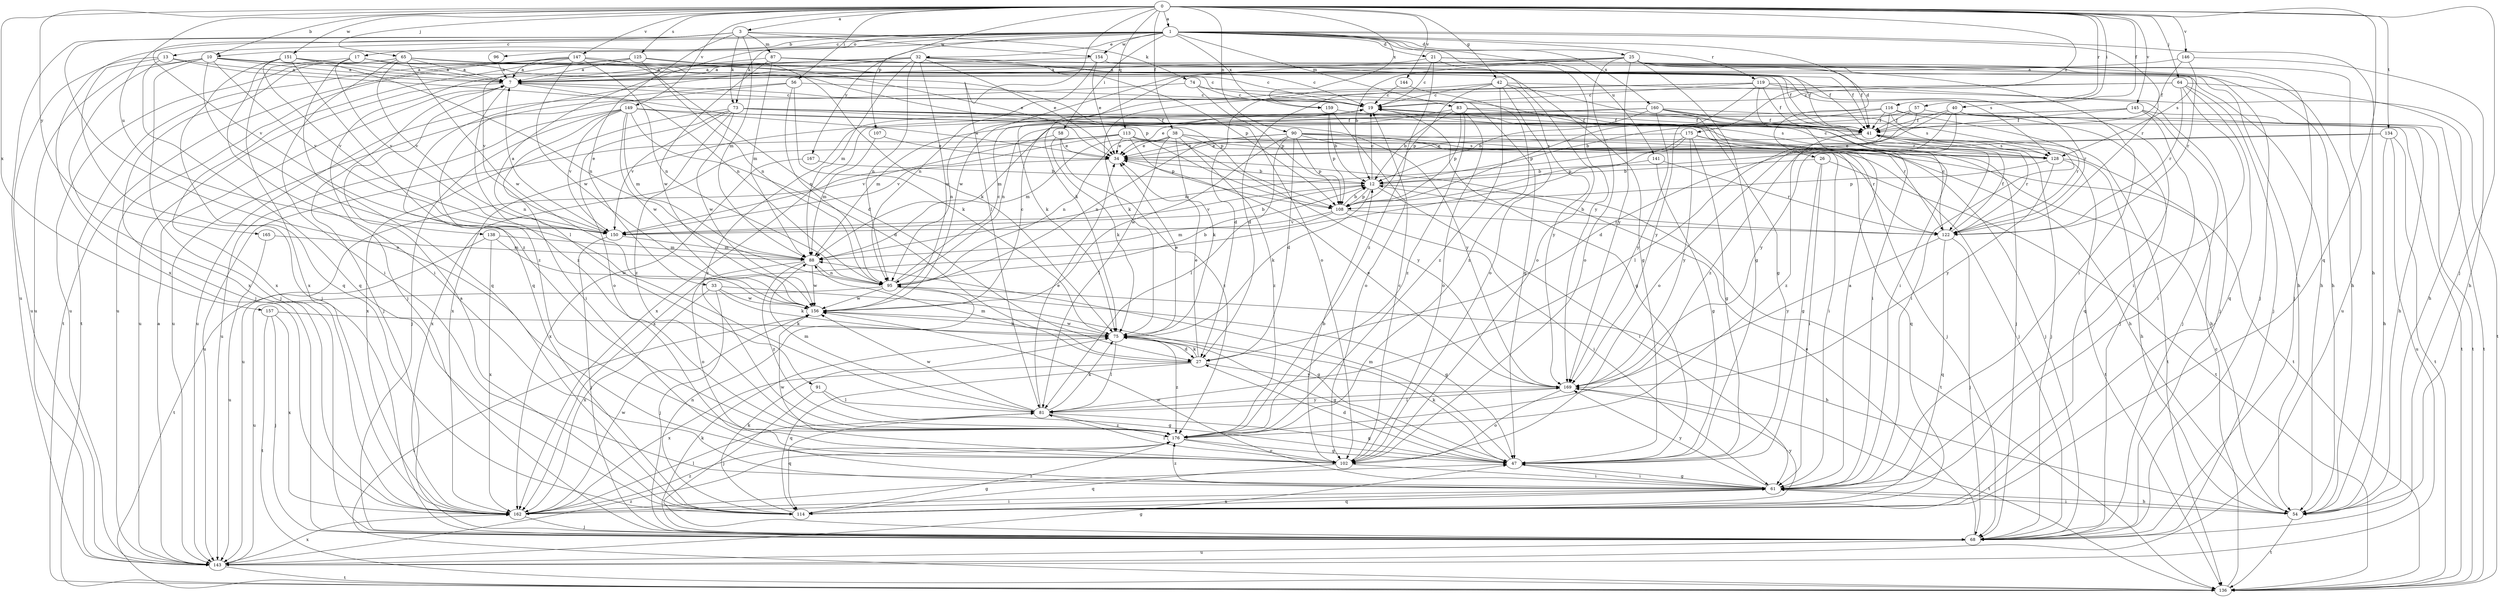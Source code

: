 strict digraph  {
0;
1;
3;
7;
10;
12;
13;
17;
19;
21;
25;
26;
27;
32;
33;
34;
38;
40;
41;
42;
47;
54;
56;
57;
58;
61;
64;
65;
68;
73;
74;
75;
81;
83;
87;
88;
90;
91;
95;
96;
102;
107;
108;
113;
114;
116;
119;
122;
125;
128;
134;
136;
138;
141;
143;
144;
145;
146;
147;
149;
150;
151;
154;
156;
157;
159;
160;
162;
165;
167;
169;
175;
176;
0 -> 1  [label=a];
0 -> 3  [label=a];
0 -> 10  [label=b];
0 -> 38  [label=f];
0 -> 40  [label=f];
0 -> 42  [label=g];
0 -> 56  [label=i];
0 -> 57  [label=i];
0 -> 64  [label=j];
0 -> 65  [label=j];
0 -> 68  [label=j];
0 -> 81  [label=l];
0 -> 90  [label=n];
0 -> 107  [label=p];
0 -> 113  [label=q];
0 -> 114  [label=q];
0 -> 116  [label=r];
0 -> 125  [label=s];
0 -> 134  [label=t];
0 -> 138  [label=u];
0 -> 144  [label=v];
0 -> 145  [label=v];
0 -> 146  [label=v];
0 -> 147  [label=v];
0 -> 149  [label=v];
0 -> 151  [label=w];
0 -> 157  [label=x];
0 -> 159  [label=x];
0 -> 165  [label=y];
0 -> 175  [label=z];
1 -> 10  [label=b];
1 -> 13  [label=c];
1 -> 17  [label=c];
1 -> 21  [label=d];
1 -> 25  [label=d];
1 -> 26  [label=d];
1 -> 32  [label=e];
1 -> 54  [label=h];
1 -> 58  [label=i];
1 -> 73  [label=k];
1 -> 83  [label=m];
1 -> 91  [label=n];
1 -> 96  [label=o];
1 -> 119  [label=r];
1 -> 122  [label=r];
1 -> 141  [label=u];
1 -> 154  [label=w];
1 -> 159  [label=x];
1 -> 160  [label=x];
1 -> 162  [label=x];
1 -> 167  [label=y];
1 -> 169  [label=y];
3 -> 33  [label=e];
3 -> 73  [label=k];
3 -> 74  [label=k];
3 -> 87  [label=m];
3 -> 88  [label=m];
3 -> 102  [label=o];
3 -> 143  [label=u];
3 -> 150  [label=v];
3 -> 154  [label=w];
7 -> 19  [label=c];
7 -> 68  [label=j];
7 -> 108  [label=p];
7 -> 143  [label=u];
7 -> 176  [label=z];
10 -> 7  [label=a];
10 -> 68  [label=j];
10 -> 108  [label=p];
10 -> 122  [label=r];
10 -> 143  [label=u];
10 -> 150  [label=v];
10 -> 162  [label=x];
10 -> 176  [label=z];
12 -> 19  [label=c];
12 -> 61  [label=i];
12 -> 75  [label=k];
12 -> 108  [label=p];
12 -> 136  [label=t];
12 -> 150  [label=v];
13 -> 7  [label=a];
13 -> 68  [label=j];
13 -> 95  [label=n];
13 -> 114  [label=q];
13 -> 143  [label=u];
17 -> 7  [label=a];
17 -> 102  [label=o];
17 -> 114  [label=q];
17 -> 150  [label=v];
17 -> 162  [label=x];
19 -> 41  [label=f];
19 -> 47  [label=g];
19 -> 95  [label=n];
19 -> 176  [label=z];
21 -> 7  [label=a];
21 -> 19  [label=c];
21 -> 54  [label=h];
21 -> 68  [label=j];
21 -> 102  [label=o];
21 -> 176  [label=z];
25 -> 7  [label=a];
25 -> 12  [label=b];
25 -> 41  [label=f];
25 -> 47  [label=g];
25 -> 61  [label=i];
25 -> 68  [label=j];
25 -> 75  [label=k];
25 -> 102  [label=o];
25 -> 128  [label=s];
25 -> 143  [label=u];
25 -> 156  [label=w];
25 -> 169  [label=y];
26 -> 12  [label=b];
26 -> 47  [label=g];
26 -> 61  [label=i];
26 -> 136  [label=t];
27 -> 34  [label=e];
27 -> 75  [label=k];
27 -> 88  [label=m];
27 -> 114  [label=q];
27 -> 162  [label=x];
27 -> 169  [label=y];
32 -> 7  [label=a];
32 -> 19  [label=c];
32 -> 34  [label=e];
32 -> 54  [label=h];
32 -> 68  [label=j];
32 -> 88  [label=m];
32 -> 95  [label=n];
32 -> 108  [label=p];
32 -> 114  [label=q];
32 -> 156  [label=w];
33 -> 47  [label=g];
33 -> 68  [label=j];
33 -> 75  [label=k];
33 -> 156  [label=w];
33 -> 162  [label=x];
34 -> 12  [label=b];
34 -> 143  [label=u];
38 -> 34  [label=e];
38 -> 61  [label=i];
38 -> 68  [label=j];
38 -> 75  [label=k];
38 -> 81  [label=l];
38 -> 88  [label=m];
38 -> 95  [label=n];
38 -> 136  [label=t];
38 -> 176  [label=z];
40 -> 27  [label=d];
40 -> 41  [label=f];
40 -> 114  [label=q];
40 -> 136  [label=t];
40 -> 169  [label=y];
40 -> 176  [label=z];
41 -> 34  [label=e];
41 -> 68  [label=j];
41 -> 122  [label=r];
41 -> 128  [label=s];
41 -> 136  [label=t];
41 -> 176  [label=z];
42 -> 19  [label=c];
42 -> 27  [label=d];
42 -> 47  [label=g];
42 -> 102  [label=o];
42 -> 108  [label=p];
42 -> 136  [label=t];
42 -> 169  [label=y];
42 -> 176  [label=z];
47 -> 27  [label=d];
47 -> 61  [label=i];
47 -> 75  [label=k];
47 -> 88  [label=m];
54 -> 61  [label=i];
54 -> 136  [label=t];
56 -> 19  [label=c];
56 -> 75  [label=k];
56 -> 95  [label=n];
56 -> 143  [label=u];
56 -> 176  [label=z];
57 -> 12  [label=b];
57 -> 41  [label=f];
57 -> 68  [label=j];
57 -> 102  [label=o];
58 -> 34  [label=e];
58 -> 75  [label=k];
58 -> 150  [label=v];
58 -> 176  [label=z];
61 -> 7  [label=a];
61 -> 47  [label=g];
61 -> 54  [label=h];
61 -> 114  [label=q];
61 -> 156  [label=w];
61 -> 162  [label=x];
61 -> 169  [label=y];
61 -> 176  [label=z];
64 -> 19  [label=c];
64 -> 54  [label=h];
64 -> 61  [label=i];
64 -> 68  [label=j];
64 -> 75  [label=k];
64 -> 114  [label=q];
64 -> 122  [label=r];
65 -> 7  [label=a];
65 -> 19  [label=c];
65 -> 47  [label=g];
65 -> 54  [label=h];
65 -> 61  [label=i];
65 -> 68  [label=j];
65 -> 128  [label=s];
65 -> 143  [label=u];
65 -> 150  [label=v];
65 -> 156  [label=w];
68 -> 34  [label=e];
68 -> 75  [label=k];
68 -> 143  [label=u];
73 -> 41  [label=f];
73 -> 102  [label=o];
73 -> 122  [label=r];
73 -> 128  [label=s];
73 -> 150  [label=v];
73 -> 156  [label=w];
73 -> 162  [label=x];
73 -> 169  [label=y];
73 -> 176  [label=z];
74 -> 19  [label=c];
74 -> 47  [label=g];
74 -> 108  [label=p];
74 -> 143  [label=u];
75 -> 27  [label=d];
75 -> 34  [label=e];
75 -> 47  [label=g];
75 -> 81  [label=l];
75 -> 156  [label=w];
75 -> 176  [label=z];
81 -> 34  [label=e];
81 -> 47  [label=g];
81 -> 75  [label=k];
81 -> 88  [label=m];
81 -> 114  [label=q];
81 -> 156  [label=w];
81 -> 169  [label=y];
81 -> 176  [label=z];
83 -> 12  [label=b];
83 -> 34  [label=e];
83 -> 41  [label=f];
83 -> 102  [label=o];
83 -> 108  [label=p];
83 -> 136  [label=t];
83 -> 176  [label=z];
87 -> 7  [label=a];
87 -> 41  [label=f];
87 -> 54  [label=h];
87 -> 88  [label=m];
87 -> 156  [label=w];
88 -> 95  [label=n];
88 -> 102  [label=o];
88 -> 156  [label=w];
88 -> 176  [label=z];
90 -> 27  [label=d];
90 -> 34  [label=e];
90 -> 54  [label=h];
90 -> 68  [label=j];
90 -> 81  [label=l];
90 -> 95  [label=n];
90 -> 108  [label=p];
90 -> 114  [label=q];
90 -> 128  [label=s];
90 -> 156  [label=w];
91 -> 47  [label=g];
91 -> 68  [label=j];
91 -> 81  [label=l];
95 -> 12  [label=b];
95 -> 19  [label=c];
95 -> 47  [label=g];
95 -> 54  [label=h];
95 -> 143  [label=u];
95 -> 156  [label=w];
96 -> 7  [label=a];
102 -> 12  [label=b];
102 -> 19  [label=c];
102 -> 61  [label=i];
102 -> 81  [label=l];
102 -> 114  [label=q];
102 -> 156  [label=w];
107 -> 34  [label=e];
107 -> 88  [label=m];
108 -> 12  [label=b];
108 -> 61  [label=i];
108 -> 88  [label=m];
108 -> 122  [label=r];
108 -> 150  [label=v];
113 -> 34  [label=e];
113 -> 108  [label=p];
113 -> 122  [label=r];
113 -> 128  [label=s];
113 -> 143  [label=u];
113 -> 150  [label=v];
113 -> 162  [label=x];
113 -> 169  [label=y];
114 -> 7  [label=a];
114 -> 75  [label=k];
114 -> 95  [label=n];
114 -> 169  [label=y];
114 -> 176  [label=z];
116 -> 41  [label=f];
116 -> 54  [label=h];
116 -> 61  [label=i];
116 -> 81  [label=l];
116 -> 108  [label=p];
116 -> 122  [label=r];
116 -> 162  [label=x];
119 -> 19  [label=c];
119 -> 27  [label=d];
119 -> 41  [label=f];
119 -> 61  [label=i];
119 -> 68  [label=j];
119 -> 75  [label=k];
119 -> 122  [label=r];
119 -> 169  [label=y];
122 -> 12  [label=b];
122 -> 19  [label=c];
122 -> 41  [label=f];
122 -> 68  [label=j];
122 -> 114  [label=q];
122 -> 169  [label=y];
125 -> 7  [label=a];
125 -> 41  [label=f];
125 -> 75  [label=k];
125 -> 95  [label=n];
125 -> 136  [label=t];
125 -> 150  [label=v];
128 -> 19  [label=c];
128 -> 54  [label=h];
128 -> 108  [label=p];
128 -> 136  [label=t];
128 -> 169  [label=y];
134 -> 34  [label=e];
134 -> 54  [label=h];
134 -> 136  [label=t];
134 -> 143  [label=u];
134 -> 162  [label=x];
136 -> 19  [label=c];
138 -> 88  [label=m];
138 -> 136  [label=t];
138 -> 156  [label=w];
138 -> 162  [label=x];
141 -> 12  [label=b];
141 -> 47  [label=g];
141 -> 122  [label=r];
143 -> 7  [label=a];
143 -> 47  [label=g];
143 -> 136  [label=t];
143 -> 162  [label=x];
143 -> 176  [label=z];
144 -> 19  [label=c];
144 -> 176  [label=z];
145 -> 41  [label=f];
145 -> 61  [label=i];
145 -> 68  [label=j];
145 -> 88  [label=m];
145 -> 136  [label=t];
145 -> 162  [label=x];
146 -> 7  [label=a];
146 -> 41  [label=f];
146 -> 54  [label=h];
146 -> 122  [label=r];
147 -> 7  [label=a];
147 -> 27  [label=d];
147 -> 34  [label=e];
147 -> 41  [label=f];
147 -> 95  [label=n];
147 -> 136  [label=t];
147 -> 143  [label=u];
147 -> 156  [label=w];
147 -> 162  [label=x];
149 -> 27  [label=d];
149 -> 34  [label=e];
149 -> 41  [label=f];
149 -> 61  [label=i];
149 -> 68  [label=j];
149 -> 88  [label=m];
149 -> 143  [label=u];
149 -> 150  [label=v];
149 -> 156  [label=w];
150 -> 7  [label=a];
150 -> 12  [label=b];
150 -> 68  [label=j];
150 -> 88  [label=m];
151 -> 7  [label=a];
151 -> 19  [label=c];
151 -> 61  [label=i];
151 -> 81  [label=l];
151 -> 95  [label=n];
151 -> 114  [label=q];
151 -> 150  [label=v];
154 -> 7  [label=a];
154 -> 34  [label=e];
154 -> 41  [label=f];
154 -> 95  [label=n];
156 -> 19  [label=c];
156 -> 75  [label=k];
156 -> 136  [label=t];
157 -> 68  [label=j];
157 -> 75  [label=k];
157 -> 136  [label=t];
157 -> 162  [label=x];
159 -> 12  [label=b];
159 -> 41  [label=f];
159 -> 102  [label=o];
159 -> 108  [label=p];
160 -> 12  [label=b];
160 -> 41  [label=f];
160 -> 61  [label=i];
160 -> 68  [label=j];
160 -> 88  [label=m];
160 -> 95  [label=n];
160 -> 128  [label=s];
160 -> 169  [label=y];
162 -> 47  [label=g];
162 -> 61  [label=i];
162 -> 68  [label=j];
162 -> 81  [label=l];
162 -> 156  [label=w];
162 -> 176  [label=z];
165 -> 88  [label=m];
165 -> 143  [label=u];
167 -> 12  [label=b];
167 -> 162  [label=x];
169 -> 34  [label=e];
169 -> 81  [label=l];
169 -> 102  [label=o];
169 -> 136  [label=t];
175 -> 34  [label=e];
175 -> 47  [label=g];
175 -> 54  [label=h];
175 -> 68  [label=j];
175 -> 88  [label=m];
175 -> 108  [label=p];
175 -> 169  [label=y];
176 -> 47  [label=g];
176 -> 102  [label=o];
}
